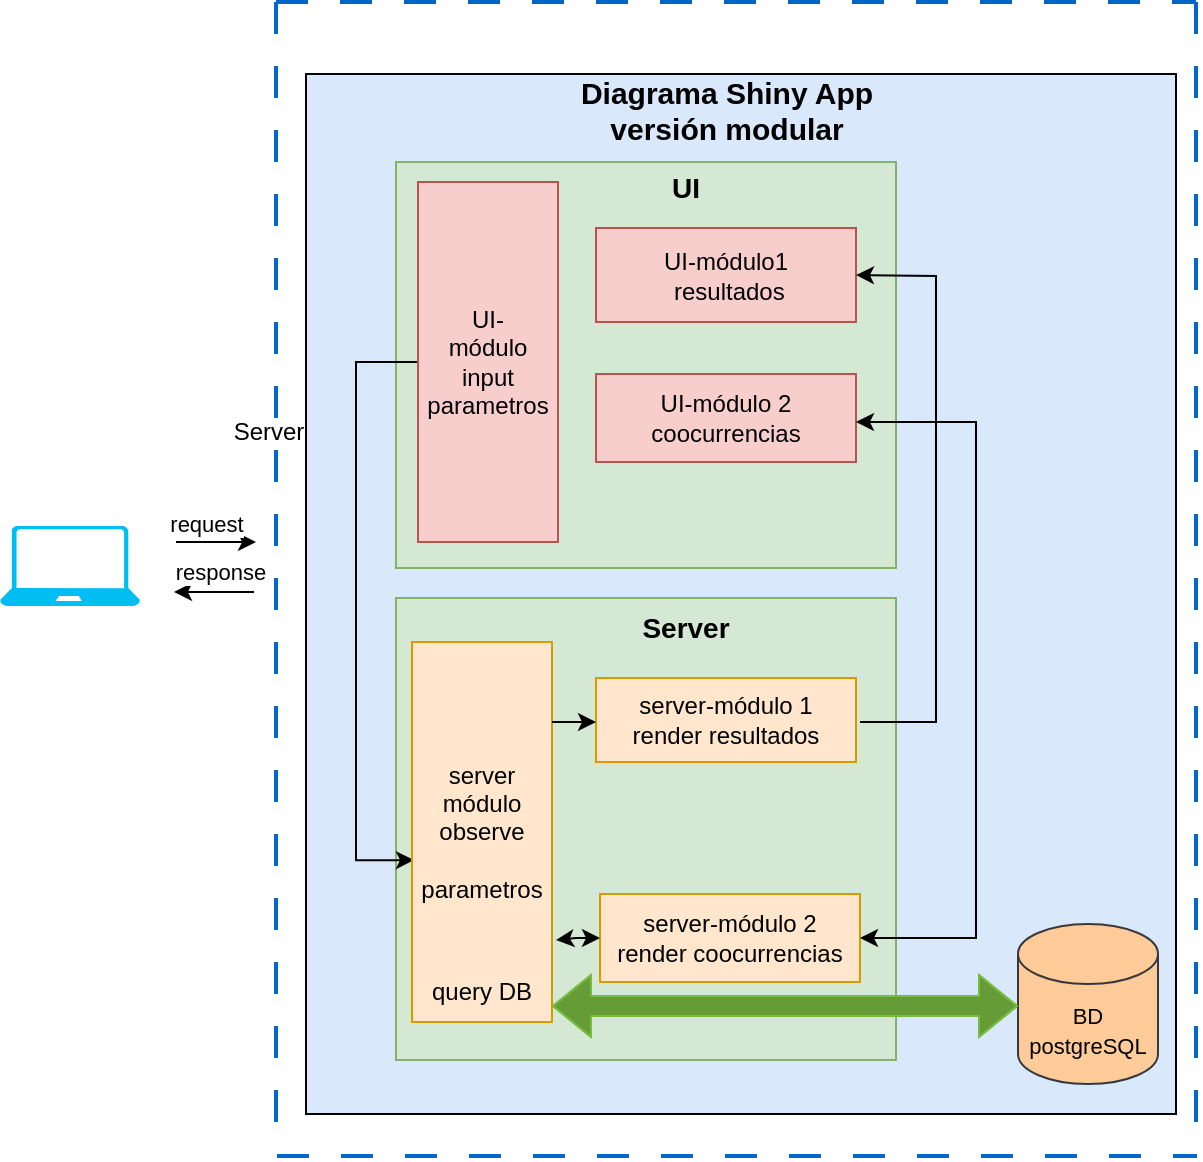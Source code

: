 <mxfile version="22.1.2" type="device">
  <diagram name="Page-1" id="VFJj6zNbz4oLXFObESWS">
    <mxGraphModel dx="1026" dy="749" grid="1" gridSize="10" guides="1" tooltips="1" connect="1" arrows="1" fold="1" page="1" pageScale="1" pageWidth="850" pageHeight="1100" math="0" shadow="0">
      <root>
        <mxCell id="0" />
        <mxCell id="1" parent="0" />
        <mxCell id="3KOAs3j_5aGzR657Pky6-2" value="" style="rounded=0;whiteSpace=wrap;html=1;fillColor=#dae8fc;" vertex="1" parent="1">
          <mxGeometry x="255" y="126" width="435" height="520" as="geometry" />
        </mxCell>
        <mxCell id="q2JshnGyd5U5qvTOvrwl-2" value="" style="rounded=0;whiteSpace=wrap;html=1;fillColor=#d5e8d4;strokeColor=#82b366;" parent="1" vertex="1">
          <mxGeometry x="300" y="170" width="250" height="203" as="geometry" />
        </mxCell>
        <mxCell id="q2JshnGyd5U5qvTOvrwl-3" value="" style="rounded=0;whiteSpace=wrap;html=1;fillColor=#d5e8d4;strokeColor=#82b366;" parent="1" vertex="1">
          <mxGeometry x="300" y="388" width="250" height="231" as="geometry" />
        </mxCell>
        <mxCell id="q2JshnGyd5U5qvTOvrwl-7" value="" style="verticalLabelPosition=bottom;html=1;verticalAlign=top;align=center;strokeColor=none;fillColor=#00BEF2;shape=mxgraph.azure.laptop;pointerEvents=1;" parent="1" vertex="1">
          <mxGeometry x="102" y="352" width="70" height="40" as="geometry" />
        </mxCell>
        <mxCell id="q2JshnGyd5U5qvTOvrwl-11" value="" style="endArrow=none;dashed=1;html=1;dashPattern=8 8;strokeWidth=2;rounded=0;strokeColor=#0066CC;" parent="1" edge="1">
          <mxGeometry width="50" height="50" relative="1" as="geometry">
            <mxPoint x="240.5" y="667" as="sourcePoint" />
            <mxPoint x="700.5" y="667" as="targetPoint" />
          </mxGeometry>
        </mxCell>
        <mxCell id="q2JshnGyd5U5qvTOvrwl-12" value="" style="endArrow=none;dashed=1;html=1;dashPattern=8 8;strokeWidth=2;rounded=0;strokeColor=#0066CC;" parent="1" edge="1">
          <mxGeometry width="50" height="50" relative="1" as="geometry">
            <mxPoint x="240" y="90" as="sourcePoint" />
            <mxPoint x="700" y="90" as="targetPoint" />
          </mxGeometry>
        </mxCell>
        <mxCell id="q2JshnGyd5U5qvTOvrwl-13" value="" style="endArrow=none;dashed=1;html=1;dashPattern=8 8;strokeWidth=2;rounded=0;strokeColor=#0066CC;" parent="1" edge="1">
          <mxGeometry width="50" height="50" relative="1" as="geometry">
            <mxPoint x="700" y="90" as="sourcePoint" />
            <mxPoint x="700" y="660" as="targetPoint" />
          </mxGeometry>
        </mxCell>
        <mxCell id="q2JshnGyd5U5qvTOvrwl-14" value="" style="endArrow=none;dashed=1;html=1;dashPattern=8 8;strokeWidth=2;rounded=0;strokeColor=#0066CC;" parent="1" edge="1">
          <mxGeometry width="50" height="50" relative="1" as="geometry">
            <mxPoint x="240" y="90" as="sourcePoint" />
            <mxPoint x="240" y="660" as="targetPoint" />
          </mxGeometry>
        </mxCell>
        <mxCell id="q2JshnGyd5U5qvTOvrwl-16" value="" style="endArrow=classic;html=1;rounded=0;" parent="1" edge="1">
          <mxGeometry width="50" height="50" relative="1" as="geometry">
            <mxPoint x="190" y="360" as="sourcePoint" />
            <mxPoint x="230" y="360" as="targetPoint" />
          </mxGeometry>
        </mxCell>
        <mxCell id="q2JshnGyd5U5qvTOvrwl-18" value="request" style="edgeLabel;html=1;align=center;verticalAlign=middle;resizable=0;points=[];" parent="q2JshnGyd5U5qvTOvrwl-16" vertex="1" connectable="0">
          <mxGeometry x="-0.25" y="3" relative="1" as="geometry">
            <mxPoint y="-6" as="offset" />
          </mxGeometry>
        </mxCell>
        <mxCell id="q2JshnGyd5U5qvTOvrwl-17" value="" style="endArrow=classic;html=1;rounded=0;" parent="1" edge="1">
          <mxGeometry width="50" height="50" relative="1" as="geometry">
            <mxPoint x="229" y="385" as="sourcePoint" />
            <mxPoint x="189" y="385" as="targetPoint" />
          </mxGeometry>
        </mxCell>
        <mxCell id="q2JshnGyd5U5qvTOvrwl-19" value="response" style="edgeLabel;html=1;align=center;verticalAlign=middle;resizable=0;points=[];" parent="q2JshnGyd5U5qvTOvrwl-17" vertex="1" connectable="0">
          <mxGeometry x="-0.15" y="-7" relative="1" as="geometry">
            <mxPoint y="-3" as="offset" />
          </mxGeometry>
        </mxCell>
        <mxCell id="q2JshnGyd5U5qvTOvrwl-20" value="Server" style="text;html=1;align=center;verticalAlign=middle;resizable=0;points=[];autosize=1;strokeColor=none;fillColor=none;" parent="1" vertex="1">
          <mxGeometry x="206" y="290" width="60" height="30" as="geometry" />
        </mxCell>
        <mxCell id="q2JshnGyd5U5qvTOvrwl-21" value="&lt;font style=&quot;font-size: 15px;&quot;&gt;&lt;b&gt;Diagrama Shiny App&lt;br&gt;versión modular&lt;br&gt;&lt;/b&gt;&lt;/font&gt;" style="text;html=1;align=center;verticalAlign=middle;resizable=0;points=[];autosize=1;strokeColor=none;fillColor=none;" parent="1" vertex="1">
          <mxGeometry x="380" y="119" width="170" height="50" as="geometry" />
        </mxCell>
        <mxCell id="q2JshnGyd5U5qvTOvrwl-22" value="&lt;font style=&quot;font-size: 11px;&quot;&gt;BD&lt;br&gt;postgreSQL&lt;/font&gt;" style="shape=cylinder3;whiteSpace=wrap;html=1;boundedLbl=1;backgroundOutline=1;size=15;fillColor=#ffcc99;strokeColor=#36393d;" parent="1" vertex="1">
          <mxGeometry x="611" y="551" width="70" height="80" as="geometry" />
        </mxCell>
        <mxCell id="q2JshnGyd5U5qvTOvrwl-26" value="" style="shape=flexArrow;endArrow=classic;startArrow=classic;html=1;rounded=0;strokeColor=#77bb41;fillColor=#669c35;" parent="1" edge="1">
          <mxGeometry width="100" height="100" relative="1" as="geometry">
            <mxPoint x="378" y="592" as="sourcePoint" />
            <mxPoint x="611" y="592" as="targetPoint" />
            <Array as="points">
              <mxPoint x="468" y="592" />
            </Array>
          </mxGeometry>
        </mxCell>
        <mxCell id="3KOAs3j_5aGzR657Pky6-3" value="&lt;font style=&quot;font-size: 14px;&quot;&gt;&lt;b&gt;Server&lt;/b&gt;&lt;/font&gt;" style="text;html=1;strokeColor=none;fillColor=none;align=center;verticalAlign=middle;whiteSpace=wrap;rounded=0;" vertex="1" parent="1">
          <mxGeometry x="415" y="388" width="60" height="30" as="geometry" />
        </mxCell>
        <mxCell id="3KOAs3j_5aGzR657Pky6-4" value="&lt;b&gt;&lt;font style=&quot;font-size: 14px;&quot;&gt;UI&lt;/font&gt;&lt;/b&gt;" style="text;html=1;strokeColor=none;fillColor=none;align=center;verticalAlign=middle;whiteSpace=wrap;rounded=0;" vertex="1" parent="1">
          <mxGeometry x="415" y="168" width="60" height="30" as="geometry" />
        </mxCell>
        <mxCell id="3KOAs3j_5aGzR657Pky6-5" value="UI-módulo1&lt;br&gt;&amp;nbsp;resultados" style="rounded=0;whiteSpace=wrap;html=1;fillColor=#f8cecc;strokeColor=#b85450;" vertex="1" parent="1">
          <mxGeometry x="400" y="203" width="130" height="47" as="geometry" />
        </mxCell>
        <mxCell id="3KOAs3j_5aGzR657Pky6-6" value="UI-módulo 2&lt;br&gt;coocurrencias" style="rounded=0;whiteSpace=wrap;html=1;fillColor=#f8cecc;strokeColor=#b85450;" vertex="1" parent="1">
          <mxGeometry x="400" y="276" width="130" height="44" as="geometry" />
        </mxCell>
        <mxCell id="3KOAs3j_5aGzR657Pky6-8" value="server-módulo 1&lt;br&gt;render resultados" style="rounded=0;whiteSpace=wrap;html=1;fillColor=#ffe6cc;strokeColor=#d79b00;" vertex="1" parent="1">
          <mxGeometry x="400" y="428" width="130" height="42" as="geometry" />
        </mxCell>
        <mxCell id="3KOAs3j_5aGzR657Pky6-9" value="server-módulo 2&lt;br&gt;render coocurrencias" style="rounded=0;whiteSpace=wrap;html=1;fillColor=#ffe6cc;strokeColor=#d79b00;" vertex="1" parent="1">
          <mxGeometry x="402" y="536" width="130" height="44" as="geometry" />
        </mxCell>
        <mxCell id="3KOAs3j_5aGzR657Pky6-13" value="" style="endArrow=classic;startArrow=classic;html=1;rounded=0;entryX=1;entryY=0.5;entryDx=0;entryDy=0;" edge="1" parent="1" target="3KOAs3j_5aGzR657Pky6-9">
          <mxGeometry width="50" height="50" relative="1" as="geometry">
            <mxPoint x="530" y="300" as="sourcePoint" />
            <mxPoint x="580" y="250" as="targetPoint" />
            <Array as="points">
              <mxPoint x="590" y="300" />
              <mxPoint x="590" y="558" />
            </Array>
          </mxGeometry>
        </mxCell>
        <mxCell id="3KOAs3j_5aGzR657Pky6-17" value="" style="edgeStyle=orthogonalEdgeStyle;rounded=0;orthogonalLoop=1;jettySize=auto;html=1;entryX=0.014;entryY=0.574;entryDx=0;entryDy=0;entryPerimeter=0;" edge="1" parent="1" source="3KOAs3j_5aGzR657Pky6-14" target="3KOAs3j_5aGzR657Pky6-15">
          <mxGeometry relative="1" as="geometry">
            <Array as="points">
              <mxPoint x="280" y="270" />
              <mxPoint x="280" y="519" />
            </Array>
          </mxGeometry>
        </mxCell>
        <mxCell id="3KOAs3j_5aGzR657Pky6-14" value="UI-&lt;br&gt;módulo&lt;br&gt;input&lt;br&gt;parametros" style="rounded=0;whiteSpace=wrap;html=1;fillColor=#f8cecc;strokeColor=#b85450;flipV=0;flipH=0;" vertex="1" parent="1">
          <mxGeometry x="311" y="180" width="70" height="180" as="geometry" />
        </mxCell>
        <mxCell id="3KOAs3j_5aGzR657Pky6-15" value="server&lt;br&gt;módulo&lt;br&gt;observe&lt;br&gt;&lt;br&gt;parametros" style="rounded=0;whiteSpace=wrap;html=1;fillColor=#ffe6cc;strokeColor=#d79b00;" vertex="1" parent="1">
          <mxGeometry x="308" y="410" width="70" height="190" as="geometry" />
        </mxCell>
        <mxCell id="3KOAs3j_5aGzR657Pky6-18" value="" style="endArrow=classic;html=1;rounded=0;" edge="1" parent="1">
          <mxGeometry width="50" height="50" relative="1" as="geometry">
            <mxPoint x="378" y="450" as="sourcePoint" />
            <mxPoint x="400" y="450" as="targetPoint" />
          </mxGeometry>
        </mxCell>
        <mxCell id="3KOAs3j_5aGzR657Pky6-23" value="" style="endArrow=classic;html=1;rounded=0;entryX=1;entryY=0.5;entryDx=0;entryDy=0;" edge="1" parent="1" target="3KOAs3j_5aGzR657Pky6-5">
          <mxGeometry width="50" height="50" relative="1" as="geometry">
            <mxPoint x="532" y="450" as="sourcePoint" />
            <mxPoint x="612" y="330" as="targetPoint" />
            <Array as="points">
              <mxPoint x="570" y="450" />
              <mxPoint x="570" y="227" />
            </Array>
          </mxGeometry>
        </mxCell>
        <mxCell id="3KOAs3j_5aGzR657Pky6-27" value="" style="endArrow=classic;startArrow=classic;html=1;rounded=0;entryX=0;entryY=0.75;entryDx=0;entryDy=0;" edge="1" parent="1">
          <mxGeometry width="50" height="50" relative="1" as="geometry">
            <mxPoint x="380" y="559" as="sourcePoint" />
            <mxPoint x="402" y="558" as="targetPoint" />
            <Array as="points">
              <mxPoint x="390" y="558" />
            </Array>
          </mxGeometry>
        </mxCell>
        <mxCell id="3KOAs3j_5aGzR657Pky6-28" value="query DB" style="text;html=1;strokeColor=none;fillColor=none;align=center;verticalAlign=middle;whiteSpace=wrap;rounded=0;" vertex="1" parent="1">
          <mxGeometry x="313" y="570" width="60" height="30" as="geometry" />
        </mxCell>
      </root>
    </mxGraphModel>
  </diagram>
</mxfile>
